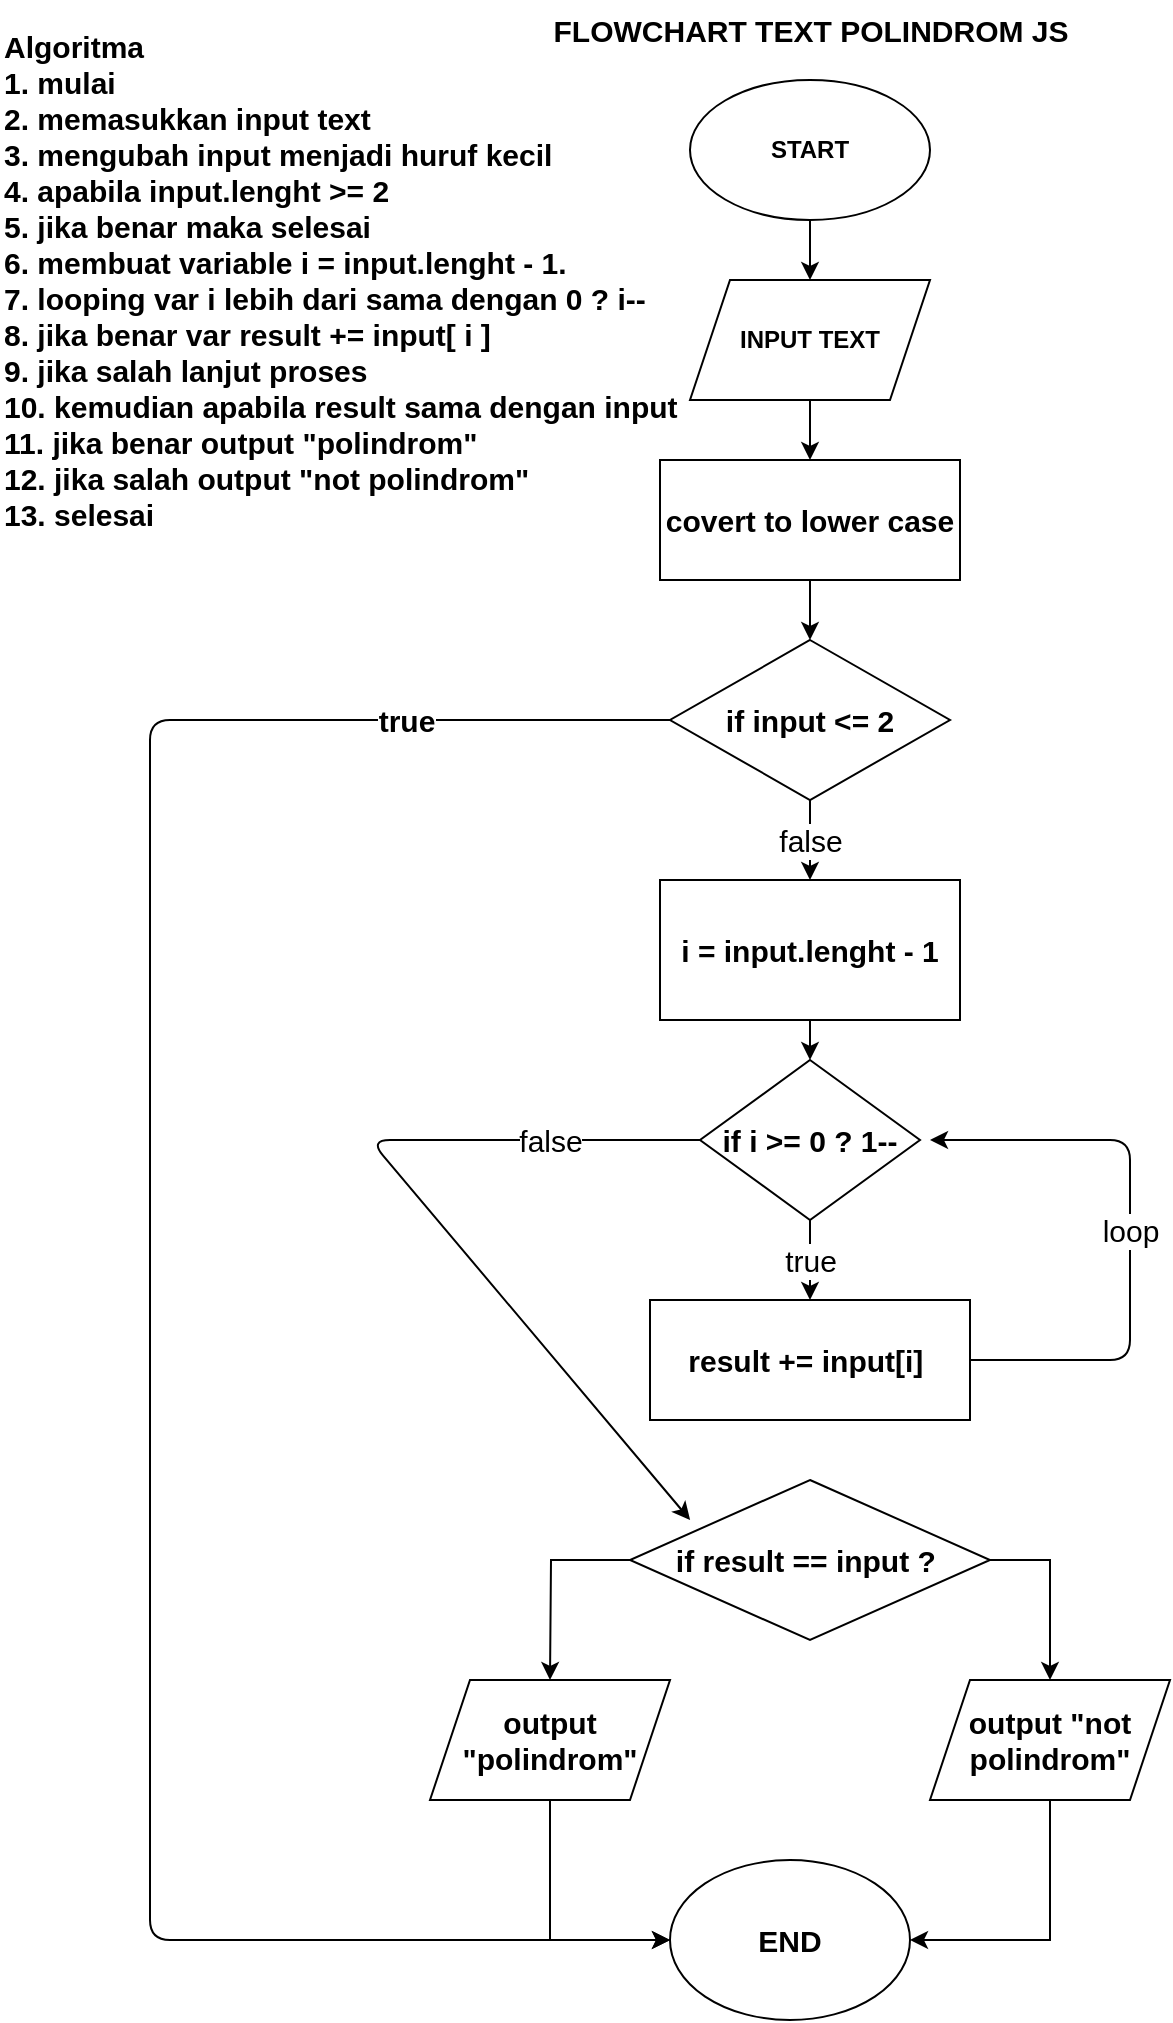 <mxfile version="20.5.3" type="device"><diagram id="kU77cxGkO1zy3yDQpG8J" name="Page-1"><mxGraphModel dx="868" dy="482" grid="1" gridSize="10" guides="1" tooltips="1" connect="1" arrows="1" fold="1" page="1" pageScale="1" pageWidth="850" pageHeight="1100" math="0" shadow="0"><root><mxCell id="0"/><mxCell id="1" parent="0"/><mxCell id="uGEogNd32ZGHxPRoJBDI-1" style="edgeStyle=orthogonalEdgeStyle;rounded=0;orthogonalLoop=1;jettySize=auto;html=1;entryX=0.5;entryY=0;entryDx=0;entryDy=0;fontSize=15;" edge="1" parent="1" source="uGEogNd32ZGHxPRoJBDI-2" target="uGEogNd32ZGHxPRoJBDI-4"><mxGeometry relative="1" as="geometry"/></mxCell><mxCell id="uGEogNd32ZGHxPRoJBDI-2" value="&lt;b&gt;START&lt;/b&gt;" style="ellipse;whiteSpace=wrap;html=1;" vertex="1" parent="1"><mxGeometry x="360" y="70" width="120" height="70" as="geometry"/></mxCell><mxCell id="uGEogNd32ZGHxPRoJBDI-3" style="edgeStyle=orthogonalEdgeStyle;rounded=0;orthogonalLoop=1;jettySize=auto;html=1;exitX=0.5;exitY=1;exitDx=0;exitDy=0;entryX=0.5;entryY=0;entryDx=0;entryDy=0;fontSize=15;" edge="1" parent="1" source="uGEogNd32ZGHxPRoJBDI-4" target="uGEogNd32ZGHxPRoJBDI-7"><mxGeometry relative="1" as="geometry"/></mxCell><mxCell id="uGEogNd32ZGHxPRoJBDI-4" value="&lt;b&gt;INPUT TEXT&lt;/b&gt;" style="shape=parallelogram;perimeter=parallelogramPerimeter;whiteSpace=wrap;html=1;fixedSize=1;" vertex="1" parent="1"><mxGeometry x="360" y="170" width="120" height="60" as="geometry"/></mxCell><mxCell id="uGEogNd32ZGHxPRoJBDI-5" value="&lt;b&gt;&lt;font style=&quot;font-size: 15px;&quot;&gt;FLOWCHART TEXT POLINDROM JS&lt;/font&gt;&lt;/b&gt;" style="text;html=1;align=center;verticalAlign=middle;resizable=0;points=[];autosize=1;strokeColor=none;fillColor=none;" vertex="1" parent="1"><mxGeometry x="280" y="30" width="280" height="30" as="geometry"/></mxCell><mxCell id="uGEogNd32ZGHxPRoJBDI-6" value="" style="edgeStyle=none;html=1;" edge="1" parent="1" source="uGEogNd32ZGHxPRoJBDI-7" target="uGEogNd32ZGHxPRoJBDI-26"><mxGeometry relative="1" as="geometry"/></mxCell><mxCell id="uGEogNd32ZGHxPRoJBDI-7" value="&lt;b&gt;covert to lower case&lt;/b&gt;" style="rounded=0;whiteSpace=wrap;html=1;fontSize=15;" vertex="1" parent="1"><mxGeometry x="345" y="260" width="150" height="60" as="geometry"/></mxCell><mxCell id="uGEogNd32ZGHxPRoJBDI-8" style="edgeStyle=orthogonalEdgeStyle;rounded=0;orthogonalLoop=1;jettySize=auto;html=1;exitX=0.5;exitY=1;exitDx=0;exitDy=0;entryX=0.5;entryY=0;entryDx=0;entryDy=0;fontSize=15;" edge="1" parent="1" source="uGEogNd32ZGHxPRoJBDI-9" target="uGEogNd32ZGHxPRoJBDI-12"><mxGeometry relative="1" as="geometry"/></mxCell><mxCell id="uGEogNd32ZGHxPRoJBDI-9" value="&lt;b&gt;i =&amp;nbsp;input.lenght - 1&lt;/b&gt;" style="rounded=0;whiteSpace=wrap;html=1;fontSize=15;" vertex="1" parent="1"><mxGeometry x="345" y="470" width="150" height="70" as="geometry"/></mxCell><mxCell id="uGEogNd32ZGHxPRoJBDI-10" value="true" style="edgeStyle=none;html=1;fontSize=15;" edge="1" parent="1" source="uGEogNd32ZGHxPRoJBDI-12" target="uGEogNd32ZGHxPRoJBDI-14"><mxGeometry relative="1" as="geometry"/></mxCell><mxCell id="uGEogNd32ZGHxPRoJBDI-11" value="false" style="edgeStyle=none;html=1;fontSize=15;entryX=0.167;entryY=0.25;entryDx=0;entryDy=0;entryPerimeter=0;" edge="1" parent="1" source="uGEogNd32ZGHxPRoJBDI-12" target="uGEogNd32ZGHxPRoJBDI-17"><mxGeometry x="-0.637" relative="1" as="geometry"><mxPoint x="360" y="790" as="targetPoint"/><Array as="points"><mxPoint x="200" y="600"/></Array><mxPoint as="offset"/></mxGeometry></mxCell><mxCell id="uGEogNd32ZGHxPRoJBDI-12" value="&lt;b&gt;if i &amp;gt;= 0 ? 1--&lt;/b&gt;" style="rhombus;whiteSpace=wrap;html=1;fontSize=15;" vertex="1" parent="1"><mxGeometry x="365" y="560" width="110" height="80" as="geometry"/></mxCell><mxCell id="uGEogNd32ZGHxPRoJBDI-13" value="loop" style="edgeStyle=none;html=1;fontSize=15;" edge="1" parent="1" source="uGEogNd32ZGHxPRoJBDI-14"><mxGeometry relative="1" as="geometry"><mxPoint x="480" y="600" as="targetPoint"/><Array as="points"><mxPoint x="580" y="710"/><mxPoint x="580" y="600"/></Array></mxGeometry></mxCell><mxCell id="uGEogNd32ZGHxPRoJBDI-14" value="&lt;b&gt;result += input[i]&amp;nbsp;&lt;/b&gt;" style="rounded=0;whiteSpace=wrap;html=1;fontSize=15;" vertex="1" parent="1"><mxGeometry x="340" y="680" width="160" height="60" as="geometry"/></mxCell><mxCell id="uGEogNd32ZGHxPRoJBDI-15" style="edgeStyle=orthogonalEdgeStyle;rounded=0;orthogonalLoop=1;jettySize=auto;html=1;exitX=0;exitY=0.5;exitDx=0;exitDy=0;entryX=0.5;entryY=0;entryDx=0;entryDy=0;fontSize=15;" edge="1" parent="1" source="uGEogNd32ZGHxPRoJBDI-17"><mxGeometry relative="1" as="geometry"><mxPoint x="290" y="870" as="targetPoint"/></mxGeometry></mxCell><mxCell id="uGEogNd32ZGHxPRoJBDI-16" style="edgeStyle=orthogonalEdgeStyle;rounded=0;orthogonalLoop=1;jettySize=auto;html=1;fontSize=15;entryX=0.5;entryY=0;entryDx=0;entryDy=0;" edge="1" parent="1" source="uGEogNd32ZGHxPRoJBDI-17" target="uGEogNd32ZGHxPRoJBDI-21"><mxGeometry relative="1" as="geometry"><mxPoint x="540" y="850" as="targetPoint"/><Array as="points"><mxPoint x="540" y="810"/></Array></mxGeometry></mxCell><mxCell id="uGEogNd32ZGHxPRoJBDI-17" value="&lt;b&gt;if result == input ?&amp;nbsp;&lt;/b&gt;" style="rhombus;whiteSpace=wrap;html=1;fontSize=15;" vertex="1" parent="1"><mxGeometry x="330" y="770" width="180" height="80" as="geometry"/></mxCell><mxCell id="uGEogNd32ZGHxPRoJBDI-18" style="edgeStyle=orthogonalEdgeStyle;rounded=0;orthogonalLoop=1;jettySize=auto;html=1;entryX=0;entryY=0.5;entryDx=0;entryDy=0;fontSize=15;" edge="1" parent="1"><mxGeometry relative="1" as="geometry"><mxPoint x="350" y="1000" as="targetPoint"/><Array as="points"><mxPoint x="290" y="1000"/></Array><mxPoint x="290" y="930" as="sourcePoint"/></mxGeometry></mxCell><mxCell id="uGEogNd32ZGHxPRoJBDI-19" value="&lt;b&gt;output &quot;polindrom&quot;&lt;/b&gt;" style="shape=parallelogram;perimeter=parallelogramPerimeter;whiteSpace=wrap;html=1;fixedSize=1;fontSize=15;" vertex="1" parent="1"><mxGeometry x="230" y="870" width="120" height="60" as="geometry"/></mxCell><mxCell id="uGEogNd32ZGHxPRoJBDI-20" style="edgeStyle=orthogonalEdgeStyle;rounded=0;orthogonalLoop=1;jettySize=auto;html=1;entryX=1;entryY=0.5;entryDx=0;entryDy=0;fontSize=15;" edge="1" parent="1" source="uGEogNd32ZGHxPRoJBDI-21"><mxGeometry relative="1" as="geometry"><mxPoint x="470" y="1000" as="targetPoint"/><Array as="points"><mxPoint x="540" y="1000"/></Array></mxGeometry></mxCell><mxCell id="uGEogNd32ZGHxPRoJBDI-21" value="&lt;b&gt;output &quot;not polindrom&quot;&lt;/b&gt;" style="shape=parallelogram;perimeter=parallelogramPerimeter;whiteSpace=wrap;html=1;fixedSize=1;fontSize=15;" vertex="1" parent="1"><mxGeometry x="480" y="870" width="120" height="60" as="geometry"/></mxCell><mxCell id="uGEogNd32ZGHxPRoJBDI-22" value="&lt;b&gt;END&lt;/b&gt;" style="ellipse;whiteSpace=wrap;html=1;fontSize=15;" vertex="1" parent="1"><mxGeometry x="350" y="960" width="120" height="80" as="geometry"/></mxCell><mxCell id="uGEogNd32ZGHxPRoJBDI-23" value="&lt;span&gt;Algoritma&lt;br&gt;1. mulai&lt;br&gt;2. memasukkan input text&lt;br&gt;&lt;/span&gt;&lt;div&gt;&lt;span&gt;&lt;span&gt;3. mengubah input menjadi huruf kecil&lt;/span&gt;&lt;/span&gt;&lt;/div&gt;&lt;div&gt;&lt;span&gt;&lt;span&gt;4. apabila input.lenght &amp;gt;= 2&lt;/span&gt;&lt;/span&gt;&lt;/div&gt;&lt;div&gt;&lt;span&gt;&lt;span&gt;5. jika benar maka selesai&lt;/span&gt;&lt;/span&gt;&lt;/div&gt;&lt;div&gt;&lt;span&gt;&lt;span&gt;6. membuat variable i = input.lenght - 1&lt;/span&gt;&lt;span&gt;.&lt;/span&gt;&lt;/span&gt;&lt;/div&gt;&lt;div&gt;&lt;span&gt;&lt;span&gt;7. looping var i lebih dari sama dengan 0 ? i--&lt;/span&gt;&lt;/span&gt;&lt;/div&gt;&lt;div&gt;&lt;span&gt;&lt;span&gt;8. jika benar var result += input[ i ]&lt;/span&gt;&lt;/span&gt;&lt;/div&gt;&lt;div&gt;&lt;span&gt;&lt;span&gt;9. jika salah lanjut proses&lt;/span&gt;&lt;/span&gt;&lt;/div&gt;&lt;div&gt;&lt;span&gt;&lt;span&gt;10. kemudian apabila result sama dengan input&lt;/span&gt;&lt;/span&gt;&lt;/div&gt;&lt;div&gt;&lt;span&gt;&lt;span&gt;11. jika benar output &quot;polindrom&quot;&lt;/span&gt;&lt;/span&gt;&lt;/div&gt;&lt;div&gt;&lt;span&gt;&lt;span&gt;12. jika salah output &quot;not polindrom&quot;&lt;/span&gt;&lt;/span&gt;&lt;/div&gt;&lt;div&gt;&lt;span&gt;&lt;span&gt;13. selesai&lt;/span&gt;&lt;/span&gt;&lt;/div&gt;" style="text;html=1;align=left;verticalAlign=middle;resizable=0;points=[];autosize=1;strokeColor=none;fillColor=none;fontSize=15;fontStyle=1" vertex="1" parent="1"><mxGeometry x="15" y="40" width="350" height="260" as="geometry"/></mxCell><mxCell id="uGEogNd32ZGHxPRoJBDI-24" value="true" style="edgeStyle=none;html=1;fontSize=15;fontStyle=1" edge="1" parent="1" source="uGEogNd32ZGHxPRoJBDI-26"><mxGeometry x="-0.766" relative="1" as="geometry"><mxPoint x="350" y="1000" as="targetPoint"/><Array as="points"><mxPoint x="90" y="390"/><mxPoint x="90" y="890"/><mxPoint x="90" y="1000"/></Array><mxPoint as="offset"/></mxGeometry></mxCell><mxCell id="uGEogNd32ZGHxPRoJBDI-25" value="false" style="edgeStyle=none;html=1;fontSize=15;" edge="1" parent="1" source="uGEogNd32ZGHxPRoJBDI-26" target="uGEogNd32ZGHxPRoJBDI-9"><mxGeometry relative="1" as="geometry"/></mxCell><mxCell id="uGEogNd32ZGHxPRoJBDI-26" value="if input &amp;lt;= 2" style="rhombus;whiteSpace=wrap;html=1;fontSize=15;fontStyle=1" vertex="1" parent="1"><mxGeometry x="350" y="350" width="140" height="80" as="geometry"/></mxCell></root></mxGraphModel></diagram></mxfile>